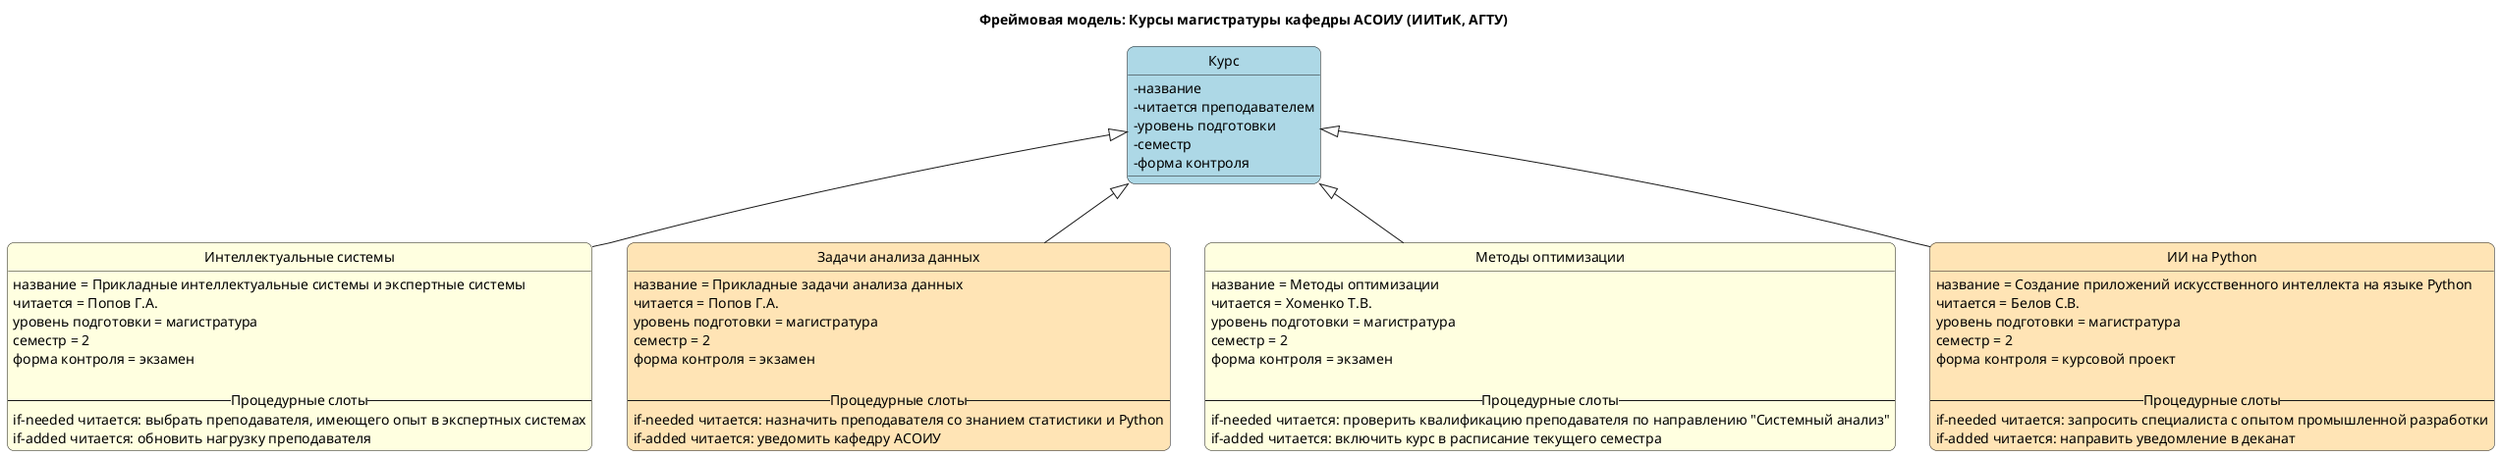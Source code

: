 @startuml Фреймовая_модель_АСОИУ_курсы
title Фреймовая модель: Курсы магистратуры кафедры АСОИУ (ИИТиК, АГТУ)

skinparam classAttributeIconSize 0
skinparam shadowing true
skinparam roundcorner 15
skinparam style strictuml

class Курс #LightBlue {
  - название
  - читается преподавателем
  - уровень подготовки
  - семестр
  - форма контроля
}

' === Наследование ===
class "Интеллектуальные системы" extends Курс
class "Задачи анализа данных" extends Курс
class "Методы оптимизации" extends Курс
class "ИИ на Python" extends Курс

' === Фреймы: Курсы ===
class "Интеллектуальные системы" #LightYellow {
  название = Прикладные интеллектуальные системы и экспертные системы
  читается = Попов Г.А.
  уровень подготовки = магистратура
  семестр = 2
  форма контроля = экзамен

  -- Процедурные слоты --
  if-needed читается: выбрать преподавателя, имеющего опыт в экспертных системах
  if-added читается: обновить нагрузку преподавателя
}

class "Задачи анализа данных" #Moccasin {
  название = Прикладные задачи анализа данных
  читается = Попов Г.А.
  уровень подготовки = магистратура
  семестр = 2
  форма контроля = экзамен

  -- Процедурные слоты --
  if-needed читается: назначить преподавателя со знанием статистики и Python
  if-added читается: уведомить кафедру АСОИУ
}

class "Методы оптимизации" #LightYellow {
  название = Методы оптимизации
  читается = Хоменко Т.В.
  уровень подготовки = магистратура
  семестр = 2
  форма контроля = экзамен

  -- Процедурные слоты --
  if-needed читается: проверить квалификацию преподавателя по направлению "Системный анализ"
  if-added читается: включить курс в расписание текущего семестра
}

class "ИИ на Python" #Moccasin {
  название = Создание приложений искусственного интеллекта на языке Python
  читается = Белов С.В.
  уровень подготовки = магистратура
  семестр = 2
  форма контроля = курсовой проект

  -- Процедурные слоты --
  if-needed читается: запросить специалиста с опытом промышленной разработки
  if-added читается: направить уведомление в деканат
}

@enduml
